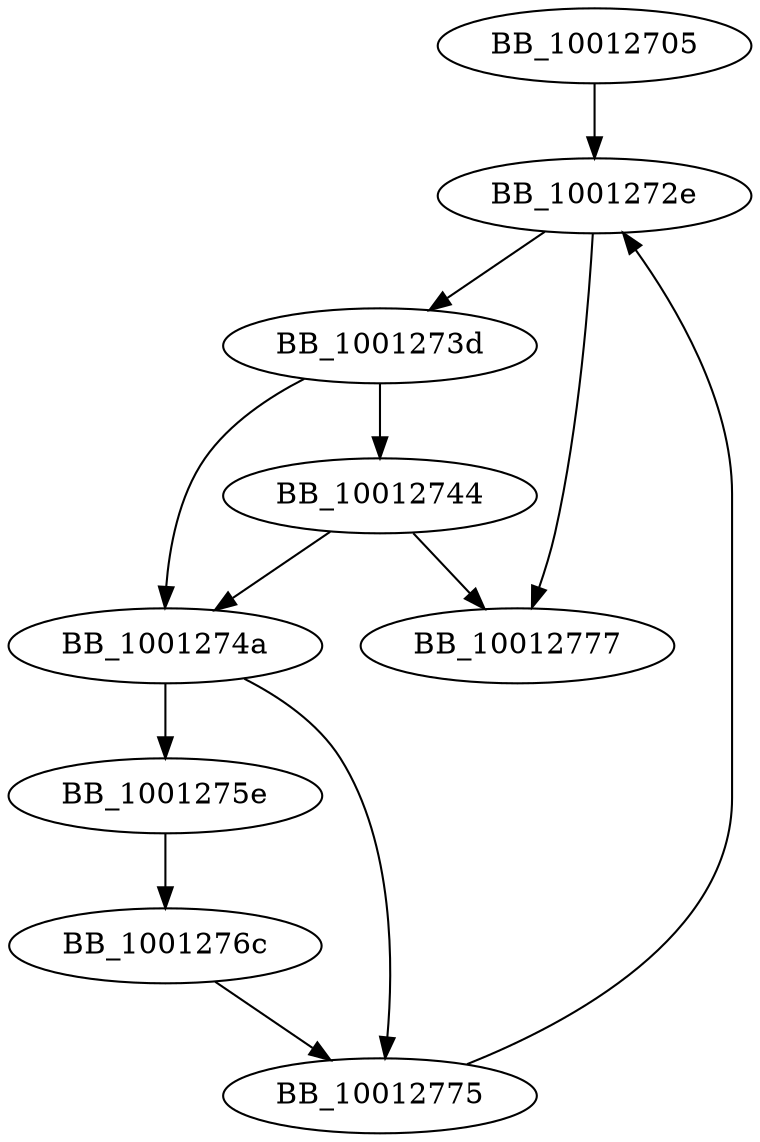 DiGraph __local_unwind2{
BB_10012705->BB_1001272e
BB_1001272e->BB_1001273d
BB_1001272e->BB_10012777
BB_1001273d->BB_10012744
BB_1001273d->BB_1001274a
BB_10012744->BB_1001274a
BB_10012744->BB_10012777
BB_1001274a->BB_1001275e
BB_1001274a->BB_10012775
BB_1001275e->BB_1001276c
BB_1001276c->BB_10012775
BB_10012775->BB_1001272e
}
